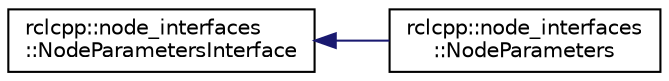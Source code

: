 digraph "Graphical Class Hierarchy"
{
  edge [fontname="Helvetica",fontsize="10",labelfontname="Helvetica",labelfontsize="10"];
  node [fontname="Helvetica",fontsize="10",shape=record];
  rankdir="LR";
  Node0 [label="rclcpp::node_interfaces\l::NodeParametersInterface",height=0.2,width=0.4,color="black", fillcolor="white", style="filled",URL="$classrclcpp_1_1node__interfaces_1_1NodeParametersInterface.html",tooltip="Pure virtual interface class for the NodeParameters part of the Node API. "];
  Node0 -> Node1 [dir="back",color="midnightblue",fontsize="10",style="solid",fontname="Helvetica"];
  Node1 [label="rclcpp::node_interfaces\l::NodeParameters",height=0.2,width=0.4,color="black", fillcolor="white", style="filled",URL="$classrclcpp_1_1node__interfaces_1_1NodeParameters.html",tooltip="Implementation of the NodeParameters part of the Node API. "];
}
